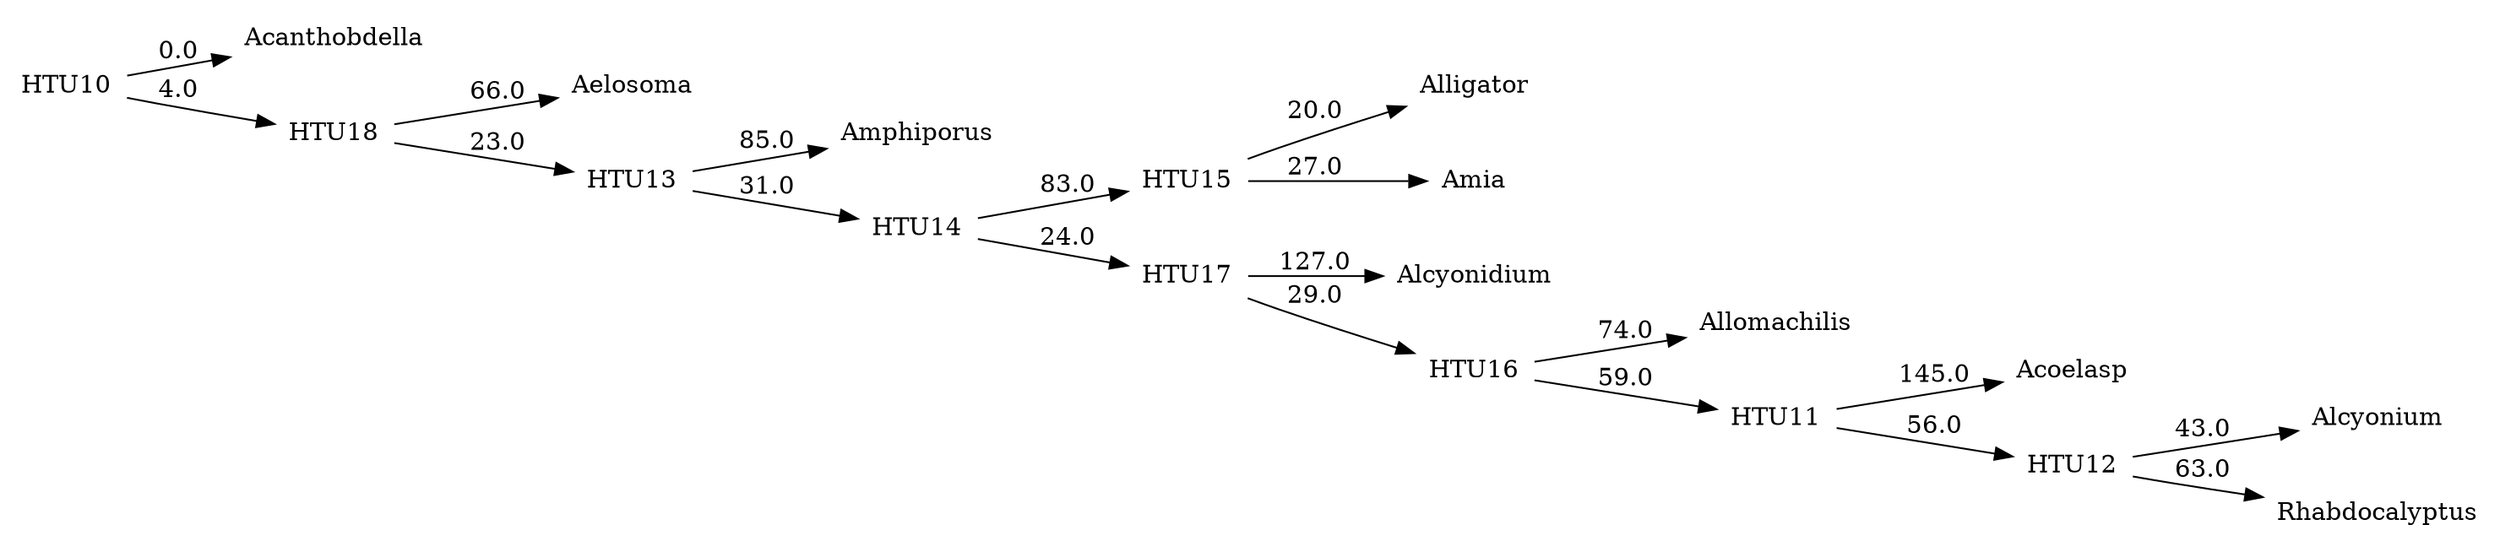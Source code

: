 digraph G {
	rankdir = LR;	edge [colorscheme=spectral11];	node [shape = none];

    0 [label=Acanthobdella];
    1 [label=Acoelasp];
    2 [label=Aelosoma];
    3 [label=Alcyonidium];
    4 [label=Alcyonium];
    5 [label=Alligator];
    6 [label=Allomachilis];
    7 [label=Amia];
    8 [label=Amphiporus];
    9 [label=Rhabdocalyptus];
    10 [label=HTU10];
    11 [label=HTU11];
    12 [label=HTU12];
    13 [label=HTU13];
    14 [label=HTU14];
    15 [label=HTU15];
    16 [label=HTU16];
    17 [label=HTU17];
    18 [label=HTU18];
    10 -> 0 [label=0.0];
    10 -> 18 [label=4.0];
    11 -> 1 [label=145.0];
    11 -> 12 [label=56.0];
    12 -> 4 [label=43.0];
    12 -> 9 [label=63.0];
    13 -> 8 [label=85.0];
    13 -> 14 [label=31.0];
    14 -> 15 [label=83.0];
    14 -> 17 [label=24.0];
    15 -> 5 [label=20.0];
    15 -> 7 [label=27.0];
    16 -> 6 [label=74.0];
    16 -> 11 [label=59.0];
    17 -> 3 [label=127.0];
    17 -> 16 [label=29.0];
    18 -> 2 [label=66.0];
    18 -> 13 [label=23.0];
}
//2061.0
